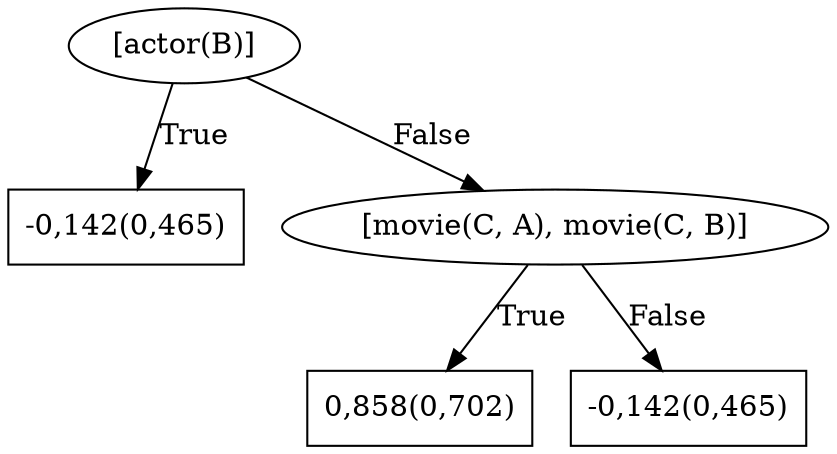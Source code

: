 digraph G{ 
1[label = "[actor(B)]"];
1 -> 2[label="True"];
1 -> 3[label="False"];
2[shape = box,label = "-0,142(0,465)"];
3[label = "[movie(C, A), movie(C, B)]"];
3 -> 4[label="True"];
3 -> 5[label="False"];
4[shape = box,label = "0,858(0,702)"];
5[shape = box,label = "-0,142(0,465)"];
}
